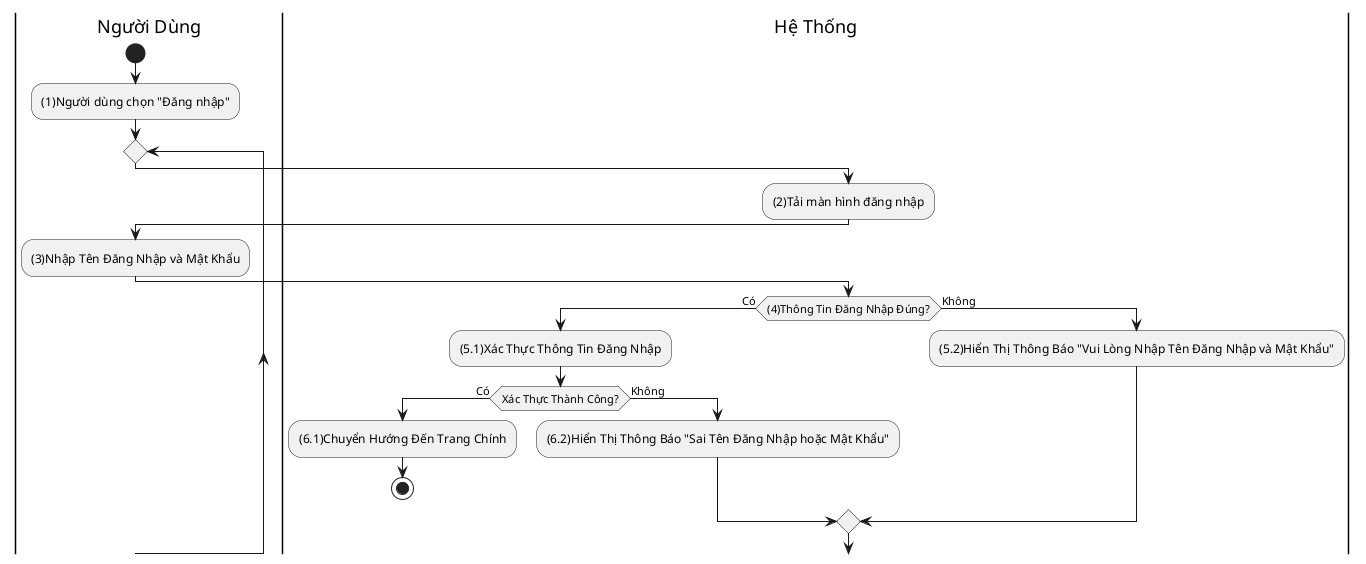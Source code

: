 @startuml
|Người Dùng|
start
:(1)Người dùng chọn "Đăng nhập";
repeat
  |Hệ Thống|
  :(2)Tải màn hình đăng nhập;
  |Người Dùng|
  :(3)Nhập Tên Đăng Nhập và Mật Khẩu;
  |Hệ Thống|
  if ((4)Thông Tin Đăng Nhập Đúng?) then (Có)
    :(5.1)Xác Thực Thông Tin Đăng Nhập;
    if (Xác Thực Thành Công?) then (Có)
      :(6.1)Chuyển Hướng Đến Trang Chính;
      stop
    else (Không)
      :(6.2)Hiển Thị Thông Báo "Sai Tên Đăng Nhập hoặc Mật Khẩu";
    endif
  else (Không)
    :(5.2)Hiển Thị Thông Báo "Vui Lòng Nhập Tên Đăng Nhập và Mật Khẩu";
  endif
  repeat while
@enduml
